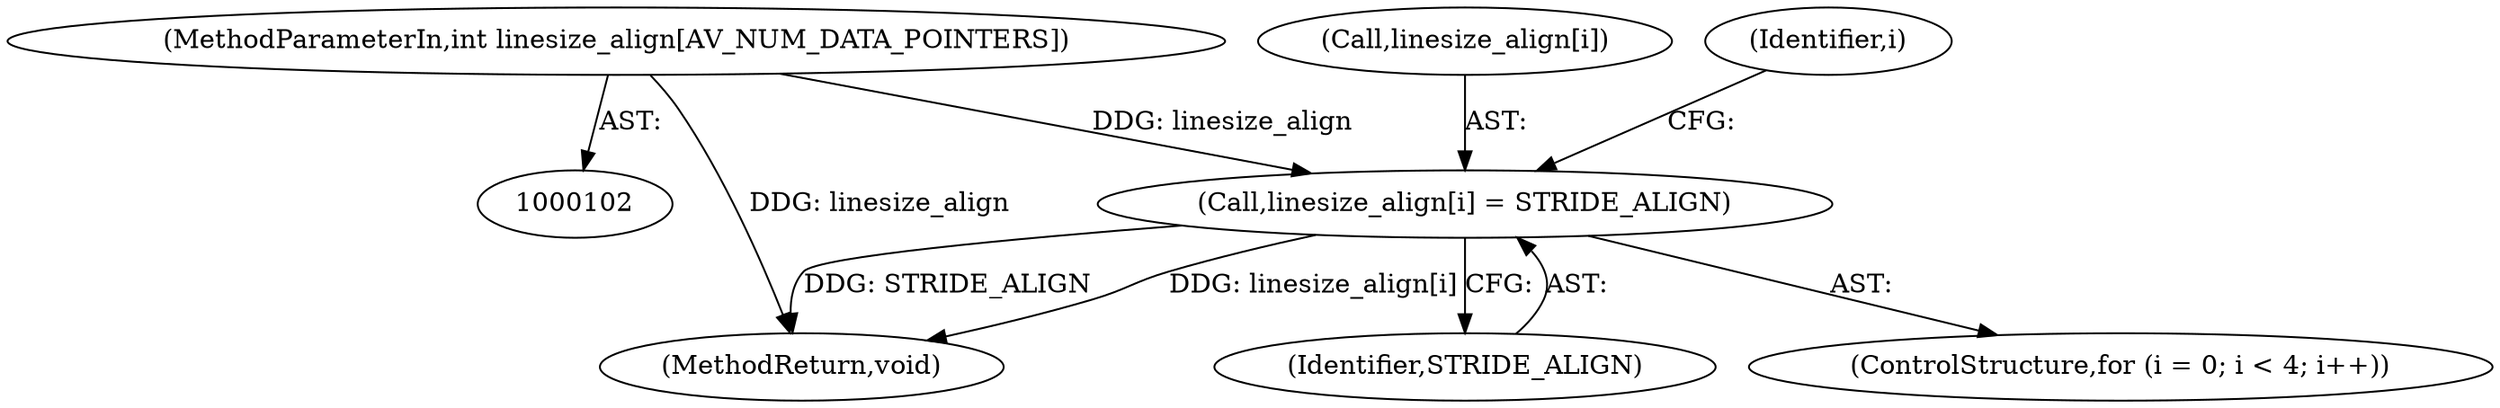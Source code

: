 digraph "0_FFmpeg_2080bc33717955a0e4268e738acf8c1eeddbf8cb@array" {
"1000106" [label="(MethodParameterIn,int linesize_align[AV_NUM_DATA_POINTERS])"];
"1000432" [label="(Call,linesize_align[i] = STRIDE_ALIGN)"];
"1000433" [label="(Call,linesize_align[i])"];
"1000423" [label="(ControlStructure,for (i = 0; i < 4; i++))"];
"1000437" [label="(MethodReturn,void)"];
"1000436" [label="(Identifier,STRIDE_ALIGN)"];
"1000106" [label="(MethodParameterIn,int linesize_align[AV_NUM_DATA_POINTERS])"];
"1000431" [label="(Identifier,i)"];
"1000432" [label="(Call,linesize_align[i] = STRIDE_ALIGN)"];
"1000106" -> "1000102"  [label="AST: "];
"1000106" -> "1000437"  [label="DDG: linesize_align"];
"1000106" -> "1000432"  [label="DDG: linesize_align"];
"1000432" -> "1000423"  [label="AST: "];
"1000432" -> "1000436"  [label="CFG: "];
"1000433" -> "1000432"  [label="AST: "];
"1000436" -> "1000432"  [label="AST: "];
"1000431" -> "1000432"  [label="CFG: "];
"1000432" -> "1000437"  [label="DDG: STRIDE_ALIGN"];
"1000432" -> "1000437"  [label="DDG: linesize_align[i]"];
}
